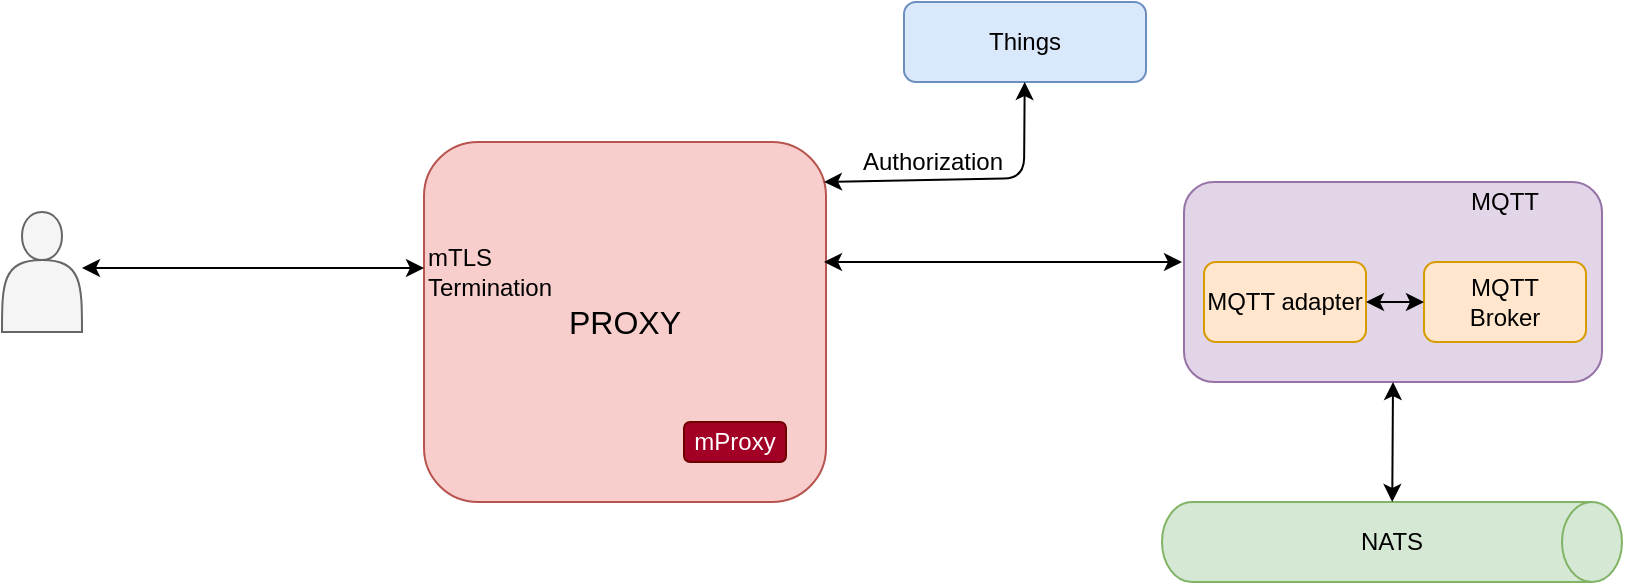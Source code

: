 <mxfile version="13.6.2" type="github">
  <diagram id="C5RBs43oDa-KdzZeNtuy" name="Page-1">
    <mxGraphModel dx="1355" dy="746" grid="1" gridSize="10" guides="1" tooltips="1" connect="1" arrows="1" fold="1" page="1" pageScale="1" pageWidth="1169" pageHeight="827" math="0" shadow="0">
      <root>
        <mxCell id="WIyWlLk6GJQsqaUBKTNV-0" />
        <mxCell id="WIyWlLk6GJQsqaUBKTNV-1" parent="WIyWlLk6GJQsqaUBKTNV-0" />
        <mxCell id="WIyWlLk6GJQsqaUBKTNV-3" value="&lt;font style=&quot;font-size: 16px&quot;&gt;PROXY&lt;/font&gt;" style="rounded=1;whiteSpace=wrap;html=1;fontSize=12;glass=0;strokeWidth=1;shadow=0;fillColor=#f8cecc;strokeColor=#b85450;" parent="WIyWlLk6GJQsqaUBKTNV-1" vertex="1">
          <mxGeometry x="271" y="70" width="201" height="180" as="geometry" />
        </mxCell>
        <mxCell id="WIyWlLk6GJQsqaUBKTNV-7" value="Things" style="rounded=1;whiteSpace=wrap;html=1;fontSize=12;glass=0;strokeWidth=1;shadow=0;fillColor=#dae8fc;strokeColor=#6c8ebf;" parent="WIyWlLk6GJQsqaUBKTNV-1" vertex="1">
          <mxGeometry x="511" width="121" height="40" as="geometry" />
        </mxCell>
        <mxCell id="zeEc325Slxp-Knw5ex-K-0" value="" style="endArrow=classic;startArrow=classic;html=1;" parent="WIyWlLk6GJQsqaUBKTNV-1" source="WIyWlLk6GJQsqaUBKTNV-7" edge="1">
          <mxGeometry width="50" height="50" relative="1" as="geometry">
            <mxPoint x="581" y="410" as="sourcePoint" />
            <mxPoint x="471" y="90" as="targetPoint" />
            <Array as="points">
              <mxPoint x="571" y="88" />
            </Array>
          </mxGeometry>
        </mxCell>
        <mxCell id="zeEc325Slxp-Knw5ex-K-1" value="mProxy" style="rounded=1;whiteSpace=wrap;html=1;fillColor=#a20025;strokeColor=#6F0000;fontColor=#ffffff;" parent="WIyWlLk6GJQsqaUBKTNV-1" vertex="1">
          <mxGeometry x="401" y="210" width="51" height="20" as="geometry" />
        </mxCell>
        <mxCell id="zeEc325Slxp-Knw5ex-K-2" value="" style="rounded=1;whiteSpace=wrap;html=1;align=left;fillColor=#e1d5e7;strokeColor=#9673a6;" parent="WIyWlLk6GJQsqaUBKTNV-1" vertex="1">
          <mxGeometry x="651" y="90" width="209" height="100" as="geometry" />
        </mxCell>
        <mxCell id="zeEc325Slxp-Knw5ex-K-3" value="MQTT adapter" style="rounded=1;whiteSpace=wrap;html=1;fillColor=#ffe6cc;strokeColor=#d79b00;" parent="WIyWlLk6GJQsqaUBKTNV-1" vertex="1">
          <mxGeometry x="661" y="130" width="81" height="40" as="geometry" />
        </mxCell>
        <mxCell id="zeEc325Slxp-Knw5ex-K-4" value="MQTT" style="text;html=1;strokeColor=none;fillColor=none;align=center;verticalAlign=middle;whiteSpace=wrap;rounded=0;" parent="WIyWlLk6GJQsqaUBKTNV-1" vertex="1">
          <mxGeometry x="791" y="90" width="41" height="20" as="geometry" />
        </mxCell>
        <mxCell id="zeEc325Slxp-Knw5ex-K-6" value="MQTT&lt;br&gt;Broker" style="rounded=1;whiteSpace=wrap;html=1;fillColor=#ffe6cc;strokeColor=#d79b00;" parent="WIyWlLk6GJQsqaUBKTNV-1" vertex="1">
          <mxGeometry x="771" y="130" width="81" height="40" as="geometry" />
        </mxCell>
        <mxCell id="zeEc325Slxp-Knw5ex-K-8" value="NATS" style="shape=cylinder2;whiteSpace=wrap;html=1;boundedLbl=1;backgroundOutline=1;size=15;direction=south;fillColor=#d5e8d4;strokeColor=#82b366;" parent="WIyWlLk6GJQsqaUBKTNV-1" vertex="1">
          <mxGeometry x="640" y="250" width="230" height="40" as="geometry" />
        </mxCell>
        <mxCell id="zeEc325Slxp-Knw5ex-K-9" value="" style="endArrow=classic;startArrow=classic;html=1;exitX=0.5;exitY=1;exitDx=0;exitDy=0;" parent="WIyWlLk6GJQsqaUBKTNV-1" source="zeEc325Slxp-Knw5ex-K-2" target="zeEc325Slxp-Knw5ex-K-8" edge="1">
          <mxGeometry width="50" height="50" relative="1" as="geometry">
            <mxPoint x="451" y="380" as="sourcePoint" />
            <mxPoint x="501" y="330" as="targetPoint" />
          </mxGeometry>
        </mxCell>
        <mxCell id="zeEc325Slxp-Knw5ex-K-10" value="" style="endArrow=classic;startArrow=classic;html=1;" parent="WIyWlLk6GJQsqaUBKTNV-1" edge="1">
          <mxGeometry width="50" height="50" relative="1" as="geometry">
            <mxPoint x="471" y="130" as="sourcePoint" />
            <mxPoint x="650" y="130" as="targetPoint" />
          </mxGeometry>
        </mxCell>
        <mxCell id="zeEc325Slxp-Knw5ex-K-11" value="" style="endArrow=classic;startArrow=classic;html=1;entryX=0;entryY=0.5;entryDx=0;entryDy=0;exitX=1;exitY=0.5;exitDx=0;exitDy=0;" parent="WIyWlLk6GJQsqaUBKTNV-1" source="zeEc325Slxp-Knw5ex-K-3" target="zeEc325Slxp-Knw5ex-K-6" edge="1">
          <mxGeometry width="50" height="50" relative="1" as="geometry">
            <mxPoint x="451" y="380" as="sourcePoint" />
            <mxPoint x="471" y="360" as="targetPoint" />
          </mxGeometry>
        </mxCell>
        <mxCell id="zeEc325Slxp-Knw5ex-K-19" value="" style="endArrow=classic;startArrow=classic;html=1;" parent="WIyWlLk6GJQsqaUBKTNV-1" edge="1">
          <mxGeometry width="50" height="50" relative="1" as="geometry">
            <mxPoint x="100" y="133" as="sourcePoint" />
            <mxPoint x="271" y="133" as="targetPoint" />
          </mxGeometry>
        </mxCell>
        <mxCell id="zeEc325Slxp-Knw5ex-K-21" value="mTLS&lt;br&gt;Termination" style="text;html=1;strokeColor=none;fillColor=none;align=left;verticalAlign=middle;whiteSpace=wrap;rounded=0;" parent="WIyWlLk6GJQsqaUBKTNV-1" vertex="1">
          <mxGeometry x="271" y="120" width="40" height="30" as="geometry" />
        </mxCell>
        <mxCell id="O-a-SJ8F_HgMR-lHYPED-0" value="Authorization&lt;br&gt;" style="text;html=1;align=center;verticalAlign=middle;resizable=0;points=[];autosize=1;" vertex="1" parent="WIyWlLk6GJQsqaUBKTNV-1">
          <mxGeometry x="480" y="70" width="90" height="20" as="geometry" />
        </mxCell>
        <mxCell id="O-a-SJ8F_HgMR-lHYPED-2" value="" style="shape=actor;whiteSpace=wrap;html=1;align=left;fillColor=#f5f5f5;strokeColor=#666666;fontColor=#333333;" vertex="1" parent="WIyWlLk6GJQsqaUBKTNV-1">
          <mxGeometry x="60" y="105" width="40" height="60" as="geometry" />
        </mxCell>
      </root>
    </mxGraphModel>
  </diagram>
</mxfile>
